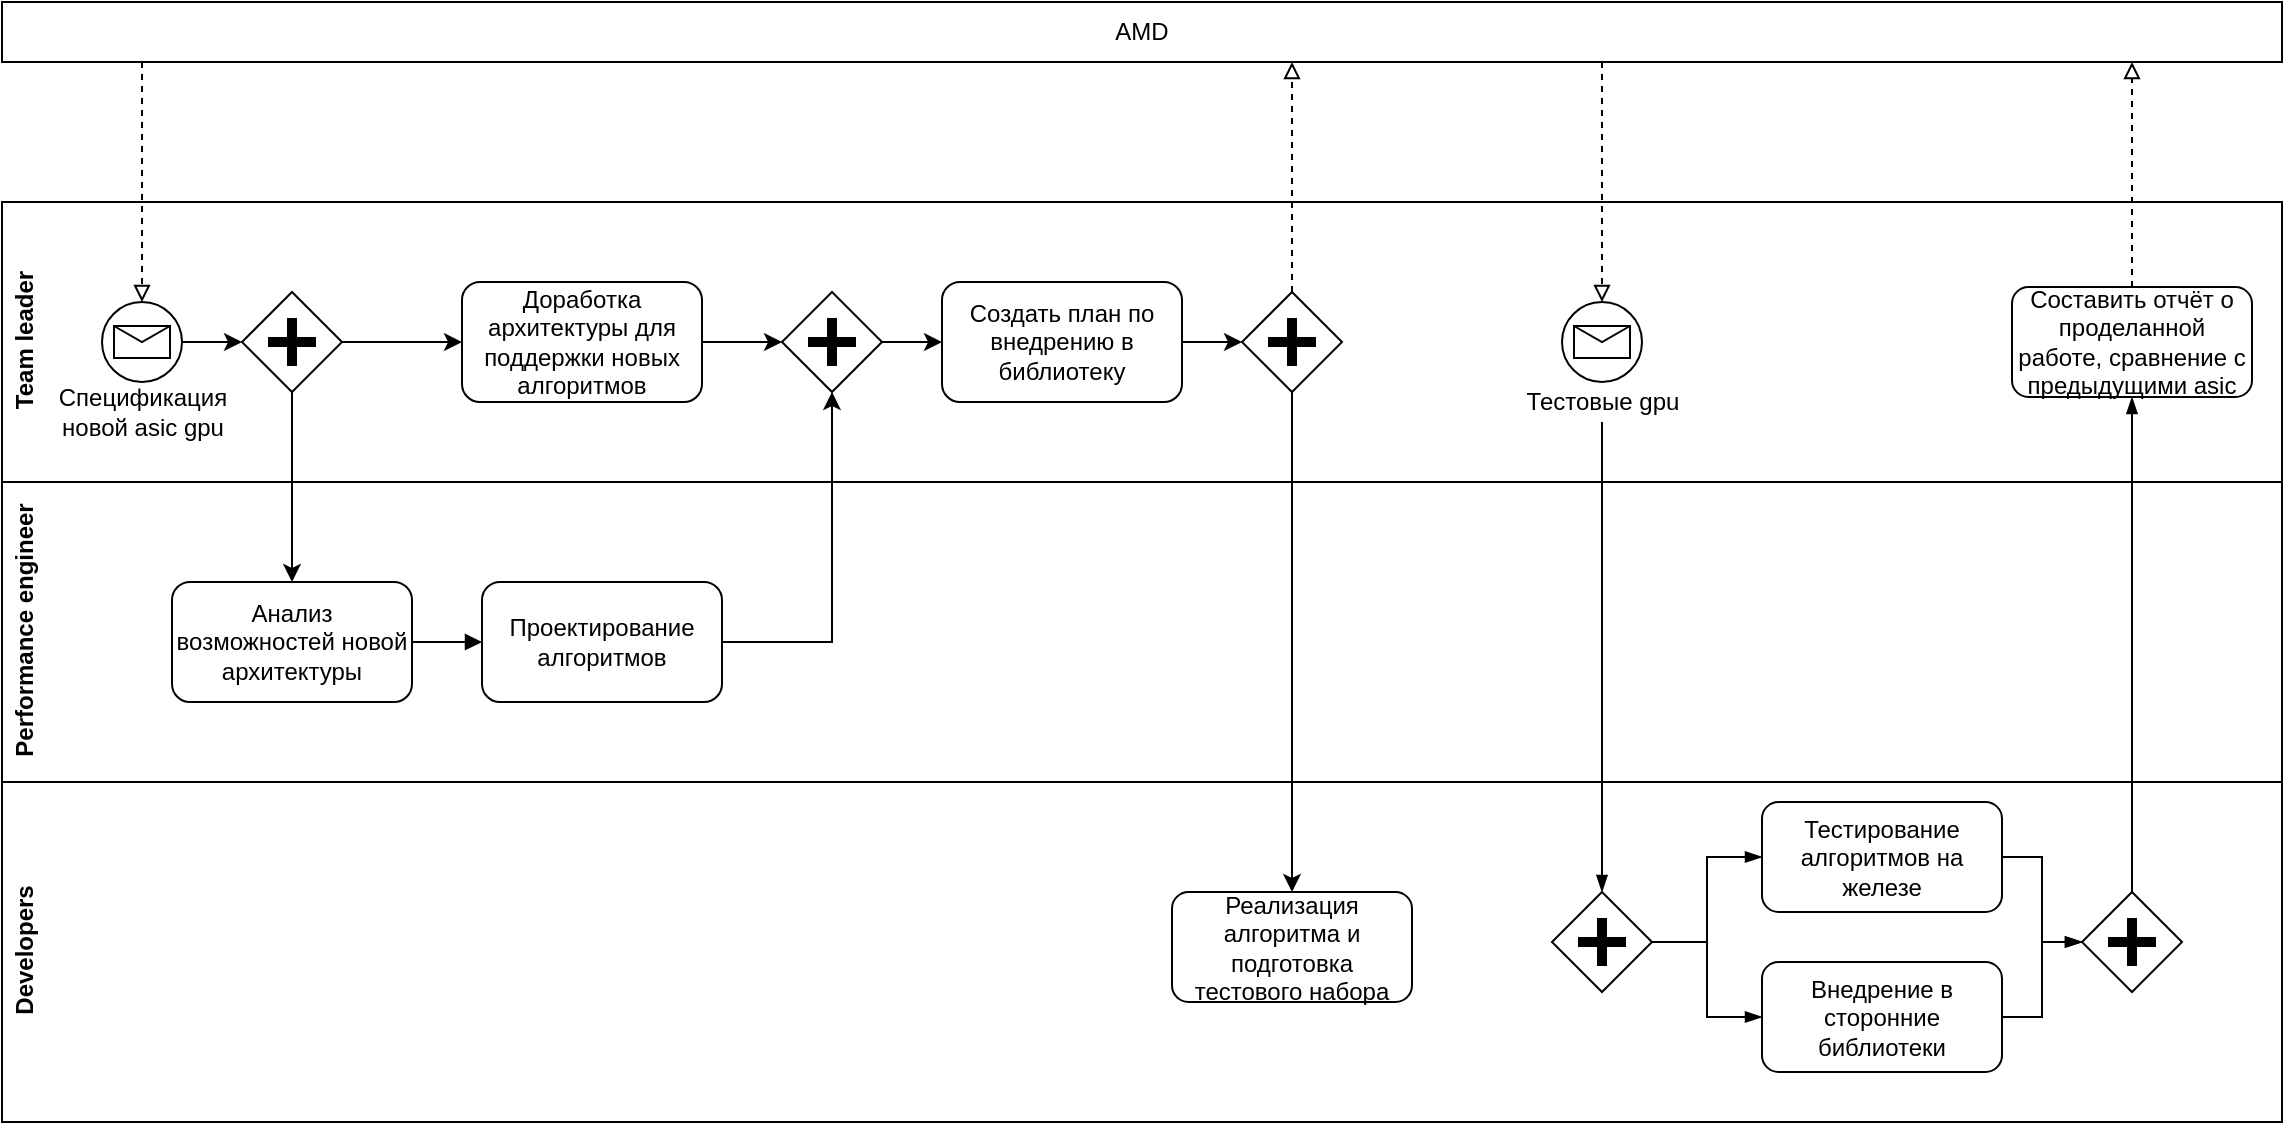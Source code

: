 <mxfile version="13.8.6" type="device"><diagram id="_TnLN9iDAkscBpCWIPMs" name="Page-1"><mxGraphModel dx="1673" dy="829" grid="1" gridSize="10" guides="1" tooltips="1" connect="1" arrows="1" fold="1" page="1" pageScale="1" pageWidth="827" pageHeight="1169" math="0" shadow="0"><root><mxCell id="0"/><mxCell id="1" parent="0"/><mxCell id="bxDqM4reeYkqEhWgcaEQ-5" value="Performance engineer" style="swimlane;html=1;horizontal=0;swimlaneLine=0;" parent="1" vertex="1"><mxGeometry x="100" y="280" width="1140" height="150" as="geometry"/></mxCell><mxCell id="bxDqM4reeYkqEhWgcaEQ-15" style="edgeStyle=orthogonalEdgeStyle;rounded=0;orthogonalLoop=1;jettySize=auto;html=1;endArrow=block;endFill=1;" parent="bxDqM4reeYkqEhWgcaEQ-5" source="bxDqM4reeYkqEhWgcaEQ-12" target="bxDqM4reeYkqEhWgcaEQ-14" edge="1"><mxGeometry relative="1" as="geometry"/></mxCell><mxCell id="bxDqM4reeYkqEhWgcaEQ-12" value="Анализ возможностей новой архитектуры" style="shape=ext;rounded=1;html=1;whiteSpace=wrap;" parent="bxDqM4reeYkqEhWgcaEQ-5" vertex="1"><mxGeometry x="85" y="50" width="120" height="60" as="geometry"/></mxCell><mxCell id="bxDqM4reeYkqEhWgcaEQ-14" value="Проектирование алгоритмов" style="shape=ext;rounded=1;html=1;whiteSpace=wrap;" parent="bxDqM4reeYkqEhWgcaEQ-5" vertex="1"><mxGeometry x="240" y="50" width="120" height="60" as="geometry"/></mxCell><mxCell id="bxDqM4reeYkqEhWgcaEQ-7" value="Developers" style="swimlane;html=1;horizontal=0;swimlaneLine=0;" parent="1" vertex="1"><mxGeometry x="100" y="430" width="1140" height="170" as="geometry"/></mxCell><mxCell id="bxDqM4reeYkqEhWgcaEQ-16" value="Реализация алгоритма и подготовка тестового набора" style="shape=ext;rounded=1;html=1;whiteSpace=wrap;" parent="bxDqM4reeYkqEhWgcaEQ-7" vertex="1"><mxGeometry x="585" y="55" width="120" height="55" as="geometry"/></mxCell><mxCell id="lU5LeclJFy7uXLxFLiil-31" style="edgeStyle=orthogonalEdgeStyle;rounded=0;orthogonalLoop=1;jettySize=auto;html=1;endArrow=blockThin;endFill=1;" edge="1" parent="bxDqM4reeYkqEhWgcaEQ-7" source="lU5LeclJFy7uXLxFLiil-23" target="lU5LeclJFy7uXLxFLiil-30"><mxGeometry relative="1" as="geometry"/></mxCell><mxCell id="lU5LeclJFy7uXLxFLiil-23" value="Тестирование алгоритмов на железе" style="shape=ext;rounded=1;html=1;whiteSpace=wrap;" vertex="1" parent="bxDqM4reeYkqEhWgcaEQ-7"><mxGeometry x="880" y="10" width="120" height="55" as="geometry"/></mxCell><mxCell id="lU5LeclJFy7uXLxFLiil-28" style="edgeStyle=orthogonalEdgeStyle;rounded=0;orthogonalLoop=1;jettySize=auto;html=1;endArrow=blockThin;endFill=1;" edge="1" parent="bxDqM4reeYkqEhWgcaEQ-7" source="lU5LeclJFy7uXLxFLiil-25" target="lU5LeclJFy7uXLxFLiil-23"><mxGeometry relative="1" as="geometry"/></mxCell><mxCell id="lU5LeclJFy7uXLxFLiil-29" style="edgeStyle=orthogonalEdgeStyle;rounded=0;orthogonalLoop=1;jettySize=auto;html=1;endArrow=blockThin;endFill=1;" edge="1" parent="bxDqM4reeYkqEhWgcaEQ-7" source="lU5LeclJFy7uXLxFLiil-25" target="lU5LeclJFy7uXLxFLiil-27"><mxGeometry relative="1" as="geometry"/></mxCell><mxCell id="lU5LeclJFy7uXLxFLiil-25" value="" style="shape=mxgraph.bpmn.shape;html=1;verticalLabelPosition=bottom;labelBackgroundColor=#ffffff;verticalAlign=top;align=center;perimeter=rhombusPerimeter;background=gateway;outlineConnect=0;outline=none;symbol=parallelGw;strokeColor=#000000;gradientColor=none;" vertex="1" parent="bxDqM4reeYkqEhWgcaEQ-7"><mxGeometry x="775" y="55" width="50" height="50" as="geometry"/></mxCell><mxCell id="lU5LeclJFy7uXLxFLiil-32" style="edgeStyle=orthogonalEdgeStyle;rounded=0;orthogonalLoop=1;jettySize=auto;html=1;endArrow=blockThin;endFill=1;" edge="1" parent="bxDqM4reeYkqEhWgcaEQ-7" source="lU5LeclJFy7uXLxFLiil-27" target="lU5LeclJFy7uXLxFLiil-30"><mxGeometry relative="1" as="geometry"/></mxCell><mxCell id="lU5LeclJFy7uXLxFLiil-27" value="Внедрение в сторонние библиотеки" style="shape=ext;rounded=1;html=1;whiteSpace=wrap;" vertex="1" parent="bxDqM4reeYkqEhWgcaEQ-7"><mxGeometry x="880" y="90" width="120" height="55" as="geometry"/></mxCell><mxCell id="lU5LeclJFy7uXLxFLiil-30" value="" style="shape=mxgraph.bpmn.shape;html=1;verticalLabelPosition=bottom;labelBackgroundColor=#ffffff;verticalAlign=top;align=center;perimeter=rhombusPerimeter;background=gateway;outlineConnect=0;outline=none;symbol=parallelGw;strokeColor=#000000;gradientColor=none;" vertex="1" parent="bxDqM4reeYkqEhWgcaEQ-7"><mxGeometry x="1040" y="55" width="50" height="50" as="geometry"/></mxCell><mxCell id="bxDqM4reeYkqEhWgcaEQ-10" style="edgeStyle=orthogonalEdgeStyle;rounded=0;orthogonalLoop=1;jettySize=auto;html=1;dashed=1;endArrow=block;endFill=0;entryX=0.5;entryY=0;entryDx=0;entryDy=0;" parent="1" source="bxDqM4reeYkqEhWgcaEQ-9" target="bxDqM4reeYkqEhWgcaEQ-8" edge="1"><mxGeometry relative="1" as="geometry"><Array as="points"><mxPoint x="170" y="100"/><mxPoint x="170" y="100"/></Array></mxGeometry></mxCell><mxCell id="bxDqM4reeYkqEhWgcaEQ-26" style="edgeStyle=elbowEdgeStyle;rounded=0;orthogonalLoop=1;jettySize=auto;html=1;dashed=1;endArrow=block;endFill=0;" parent="1" source="bxDqM4reeYkqEhWgcaEQ-9" target="bxDqM4reeYkqEhWgcaEQ-25" edge="1"><mxGeometry relative="1" as="geometry"/></mxCell><mxCell id="bxDqM4reeYkqEhWgcaEQ-9" value="AMD" style="rounded=0;whiteSpace=wrap;html=1;" parent="1" vertex="1"><mxGeometry x="100" y="40" width="1140" height="30" as="geometry"/></mxCell><mxCell id="lU5LeclJFy7uXLxFLiil-3" value="Team leader" style="swimlane;html=1;horizontal=0;swimlaneLine=0;strokeColor=#000000;gradientColor=none;" vertex="1" parent="1"><mxGeometry x="100" y="140" width="1140" height="140" as="geometry"/></mxCell><mxCell id="lU5LeclJFy7uXLxFLiil-5" style="edgeStyle=orthogonalEdgeStyle;rounded=0;orthogonalLoop=1;jettySize=auto;html=1;" edge="1" parent="lU5LeclJFy7uXLxFLiil-3" source="bxDqM4reeYkqEhWgcaEQ-8" target="lU5LeclJFy7uXLxFLiil-4"><mxGeometry relative="1" as="geometry"/></mxCell><mxCell id="bxDqM4reeYkqEhWgcaEQ-8" value="" style="shape=mxgraph.bpmn.shape;html=1;verticalLabelPosition=bottom;labelBackgroundColor=#ffffff;verticalAlign=top;align=center;perimeter=ellipsePerimeter;outlineConnect=0;outline=standard;symbol=message;" parent="lU5LeclJFy7uXLxFLiil-3" vertex="1"><mxGeometry x="50" y="50" width="40" height="40" as="geometry"/></mxCell><mxCell id="lU5LeclJFy7uXLxFLiil-8" style="edgeStyle=orthogonalEdgeStyle;rounded=0;orthogonalLoop=1;jettySize=auto;html=1;" edge="1" parent="lU5LeclJFy7uXLxFLiil-3" source="lU5LeclJFy7uXLxFLiil-4" target="lU5LeclJFy7uXLxFLiil-7"><mxGeometry relative="1" as="geometry"/></mxCell><mxCell id="lU5LeclJFy7uXLxFLiil-4" value="" style="shape=mxgraph.bpmn.shape;html=1;verticalLabelPosition=bottom;labelBackgroundColor=#ffffff;verticalAlign=top;align=center;perimeter=rhombusPerimeter;background=gateway;outlineConnect=0;outline=none;symbol=parallelGw;strokeColor=#000000;gradientColor=none;" vertex="1" parent="lU5LeclJFy7uXLxFLiil-3"><mxGeometry x="120" y="45" width="50" height="50" as="geometry"/></mxCell><mxCell id="lU5LeclJFy7uXLxFLiil-10" style="edgeStyle=orthogonalEdgeStyle;rounded=0;orthogonalLoop=1;jettySize=auto;html=1;" edge="1" parent="lU5LeclJFy7uXLxFLiil-3" source="lU5LeclJFy7uXLxFLiil-7" target="lU5LeclJFy7uXLxFLiil-9"><mxGeometry relative="1" as="geometry"/></mxCell><mxCell id="lU5LeclJFy7uXLxFLiil-7" value="Доработка архитектуры для поддержки новых алгоритмов" style="shape=ext;rounded=1;html=1;whiteSpace=wrap;" vertex="1" parent="lU5LeclJFy7uXLxFLiil-3"><mxGeometry x="230" y="40" width="120" height="60" as="geometry"/></mxCell><mxCell id="lU5LeclJFy7uXLxFLiil-15" style="edgeStyle=orthogonalEdgeStyle;rounded=0;orthogonalLoop=1;jettySize=auto;html=1;" edge="1" parent="lU5LeclJFy7uXLxFLiil-3" source="lU5LeclJFy7uXLxFLiil-9" target="lU5LeclJFy7uXLxFLiil-14"><mxGeometry relative="1" as="geometry"/></mxCell><mxCell id="lU5LeclJFy7uXLxFLiil-9" value="" style="shape=mxgraph.bpmn.shape;html=1;verticalLabelPosition=bottom;labelBackgroundColor=#ffffff;verticalAlign=top;align=center;perimeter=rhombusPerimeter;background=gateway;outlineConnect=0;outline=none;symbol=parallelGw;strokeColor=#000000;gradientColor=none;" vertex="1" parent="lU5LeclJFy7uXLxFLiil-3"><mxGeometry x="390" y="45" width="50" height="50" as="geometry"/></mxCell><mxCell id="lU5LeclJFy7uXLxFLiil-18" style="edgeStyle=orthogonalEdgeStyle;rounded=0;orthogonalLoop=1;jettySize=auto;html=1;" edge="1" parent="lU5LeclJFy7uXLxFLiil-3" source="lU5LeclJFy7uXLxFLiil-14" target="lU5LeclJFy7uXLxFLiil-17"><mxGeometry relative="1" as="geometry"/></mxCell><mxCell id="lU5LeclJFy7uXLxFLiil-14" value="Создать план по внедрению в библиотеку" style="rounded=1;whiteSpace=wrap;html=1;strokeColor=#000000;gradientColor=none;" vertex="1" parent="lU5LeclJFy7uXLxFLiil-3"><mxGeometry x="470" y="40" width="120" height="60" as="geometry"/></mxCell><mxCell id="bxDqM4reeYkqEhWgcaEQ-25" value="" style="shape=mxgraph.bpmn.shape;html=1;verticalLabelPosition=bottom;labelBackgroundColor=#ffffff;verticalAlign=top;align=center;perimeter=ellipsePerimeter;outlineConnect=0;outline=standard;symbol=message;" parent="lU5LeclJFy7uXLxFLiil-3" vertex="1"><mxGeometry x="780" y="50" width="40" height="40" as="geometry"/></mxCell><mxCell id="lU5LeclJFy7uXLxFLiil-17" value="" style="shape=mxgraph.bpmn.shape;html=1;verticalLabelPosition=bottom;labelBackgroundColor=#ffffff;verticalAlign=top;align=center;perimeter=rhombusPerimeter;background=gateway;outlineConnect=0;outline=none;symbol=parallelGw;strokeColor=#000000;gradientColor=none;" vertex="1" parent="lU5LeclJFy7uXLxFLiil-3"><mxGeometry x="620" y="45" width="50" height="50" as="geometry"/></mxCell><mxCell id="bxDqM4reeYkqEhWgcaEQ-27" value="Тестовые gpu" style="text;html=1;align=center;verticalAlign=middle;resizable=0;points=[];autosize=1;" parent="lU5LeclJFy7uXLxFLiil-3" vertex="1"><mxGeometry x="755" y="90" width="90" height="20" as="geometry"/></mxCell><mxCell id="lU5LeclJFy7uXLxFLiil-33" value="Составить отчёт о проделанной работе, сравнение с предыдущими asic" style="shape=ext;rounded=1;html=1;whiteSpace=wrap;" vertex="1" parent="lU5LeclJFy7uXLxFLiil-3"><mxGeometry x="1005" y="42.5" width="120" height="55" as="geometry"/></mxCell><mxCell id="lU5LeclJFy7uXLxFLiil-36" value="Спецификация &lt;br&gt;новой asic gpu" style="text;html=1;align=center;verticalAlign=middle;resizable=0;points=[];autosize=1;" vertex="1" parent="lU5LeclJFy7uXLxFLiil-3"><mxGeometry x="20" y="90" width="100" height="30" as="geometry"/></mxCell><mxCell id="lU5LeclJFy7uXLxFLiil-11" style="edgeStyle=orthogonalEdgeStyle;rounded=0;orthogonalLoop=1;jettySize=auto;html=1;" edge="1" parent="1" source="bxDqM4reeYkqEhWgcaEQ-14" target="lU5LeclJFy7uXLxFLiil-9"><mxGeometry relative="1" as="geometry"/></mxCell><mxCell id="lU5LeclJFy7uXLxFLiil-13" style="edgeStyle=orthogonalEdgeStyle;rounded=0;orthogonalLoop=1;jettySize=auto;html=1;" edge="1" parent="1" source="lU5LeclJFy7uXLxFLiil-4" target="bxDqM4reeYkqEhWgcaEQ-12"><mxGeometry relative="1" as="geometry"><Array as="points"><mxPoint x="245" y="310"/><mxPoint x="245" y="310"/></Array></mxGeometry></mxCell><mxCell id="lU5LeclJFy7uXLxFLiil-19" style="edgeStyle=orthogonalEdgeStyle;rounded=0;orthogonalLoop=1;jettySize=auto;html=1;dashed=1;endArrow=block;endFill=0;" edge="1" parent="1" source="lU5LeclJFy7uXLxFLiil-17" target="bxDqM4reeYkqEhWgcaEQ-9"><mxGeometry relative="1" as="geometry"><Array as="points"><mxPoint x="745" y="100"/><mxPoint x="745" y="100"/></Array></mxGeometry></mxCell><mxCell id="lU5LeclJFy7uXLxFLiil-20" style="edgeStyle=orthogonalEdgeStyle;rounded=0;orthogonalLoop=1;jettySize=auto;html=1;" edge="1" parent="1" source="lU5LeclJFy7uXLxFLiil-17" target="bxDqM4reeYkqEhWgcaEQ-16"><mxGeometry relative="1" as="geometry"/></mxCell><mxCell id="lU5LeclJFy7uXLxFLiil-26" style="edgeStyle=orthogonalEdgeStyle;rounded=0;orthogonalLoop=1;jettySize=auto;html=1;endArrow=blockThin;endFill=1;" edge="1" parent="1" source="bxDqM4reeYkqEhWgcaEQ-27" target="lU5LeclJFy7uXLxFLiil-25"><mxGeometry relative="1" as="geometry"/></mxCell><mxCell id="lU5LeclJFy7uXLxFLiil-34" style="edgeStyle=orthogonalEdgeStyle;rounded=0;orthogonalLoop=1;jettySize=auto;html=1;endArrow=blockThin;endFill=1;" edge="1" parent="1" source="lU5LeclJFy7uXLxFLiil-30" target="lU5LeclJFy7uXLxFLiil-33"><mxGeometry relative="1" as="geometry"/></mxCell><mxCell id="lU5LeclJFy7uXLxFLiil-35" style="edgeStyle=orthogonalEdgeStyle;rounded=0;orthogonalLoop=1;jettySize=auto;html=1;endArrow=block;endFill=0;dashed=1;" edge="1" parent="1" source="lU5LeclJFy7uXLxFLiil-33" target="bxDqM4reeYkqEhWgcaEQ-9"><mxGeometry relative="1" as="geometry"><Array as="points"><mxPoint x="1165" y="70"/><mxPoint x="1165" y="70"/></Array></mxGeometry></mxCell></root></mxGraphModel></diagram></mxfile>